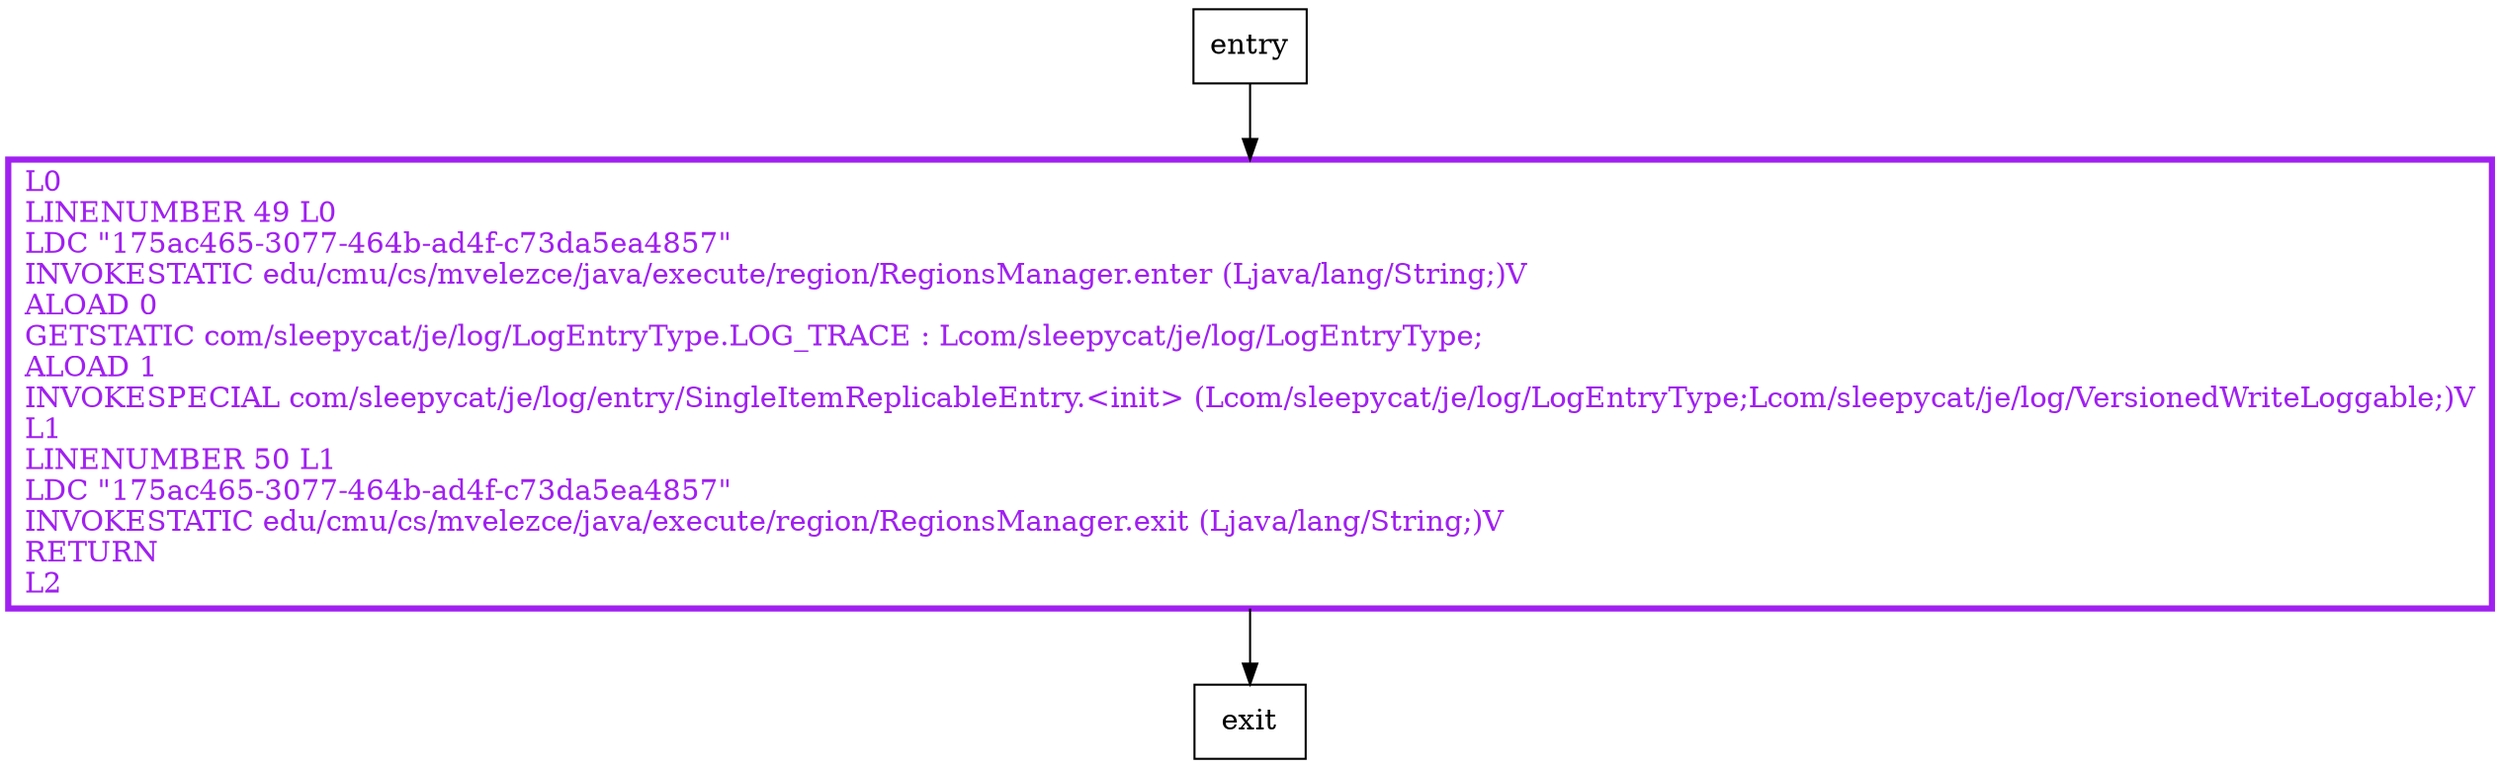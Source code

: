 digraph <init> {
node [shape=record];
108886662 [label="L0\lLINENUMBER 49 L0\lLDC \"175ac465-3077-464b-ad4f-c73da5ea4857\"\lINVOKESTATIC edu/cmu/cs/mvelezce/java/execute/region/RegionsManager.enter (Ljava/lang/String;)V\lALOAD 0\lGETSTATIC com/sleepycat/je/log/LogEntryType.LOG_TRACE : Lcom/sleepycat/je/log/LogEntryType;\lALOAD 1\lINVOKESPECIAL com/sleepycat/je/log/entry/SingleItemReplicableEntry.\<init\> (Lcom/sleepycat/je/log/LogEntryType;Lcom/sleepycat/je/log/VersionedWriteLoggable;)V\lL1\lLINENUMBER 50 L1\lLDC \"175ac465-3077-464b-ad4f-c73da5ea4857\"\lINVOKESTATIC edu/cmu/cs/mvelezce/java/execute/region/RegionsManager.exit (Ljava/lang/String;)V\lRETURN\lL2\l"];
entry;
exit;
entry -> 108886662
108886662 -> exit
108886662[fontcolor="purple", penwidth=3, color="purple"];
}
